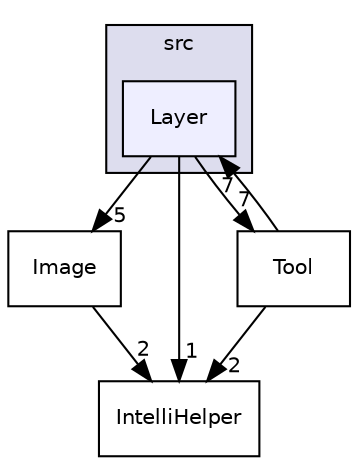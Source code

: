 digraph "intelliphoto/src/Layer" {
  compound=true
  node [ fontsize="10", fontname="Helvetica"];
  edge [ labelfontsize="10", labelfontname="Helvetica"];
  subgraph clusterdir_83a4347d11f2ba6343d546ab133722d2 {
    graph [ bgcolor="#ddddee", pencolor="black", label="src" fontname="Helvetica", fontsize="10", URL="dir_83a4347d11f2ba6343d546ab133722d2.html"]
  dir_e6d96184223881d115efa44ca0dfa844 [shape=box, label="Layer", style="filled", fillcolor="#eeeeff", pencolor="black", URL="dir_e6d96184223881d115efa44ca0dfa844.html"];
  }
  dir_544f9dcb748f922e4bb3be2540380bf2 [shape=box label="Image" URL="dir_544f9dcb748f922e4bb3be2540380bf2.html"];
  dir_f50aa5156fe016a259583c412dbf440c [shape=box label="IntelliHelper" URL="dir_f50aa5156fe016a259583c412dbf440c.html"];
  dir_941490de56ac122cf77df9922cbcc750 [shape=box label="Tool" URL="dir_941490de56ac122cf77df9922cbcc750.html"];
  dir_544f9dcb748f922e4bb3be2540380bf2->dir_f50aa5156fe016a259583c412dbf440c [headlabel="2", labeldistance=1.5 headhref="dir_000003_000004.html"];
  dir_e6d96184223881d115efa44ca0dfa844->dir_544f9dcb748f922e4bb3be2540380bf2 [headlabel="5", labeldistance=1.5 headhref="dir_000006_000003.html"];
  dir_e6d96184223881d115efa44ca0dfa844->dir_f50aa5156fe016a259583c412dbf440c [headlabel="1", labeldistance=1.5 headhref="dir_000006_000004.html"];
  dir_e6d96184223881d115efa44ca0dfa844->dir_941490de56ac122cf77df9922cbcc750 [headlabel="7", labeldistance=1.5 headhref="dir_000006_000005.html"];
  dir_941490de56ac122cf77df9922cbcc750->dir_e6d96184223881d115efa44ca0dfa844 [headlabel="7", labeldistance=1.5 headhref="dir_000005_000006.html"];
  dir_941490de56ac122cf77df9922cbcc750->dir_f50aa5156fe016a259583c412dbf440c [headlabel="2", labeldistance=1.5 headhref="dir_000005_000004.html"];
}
